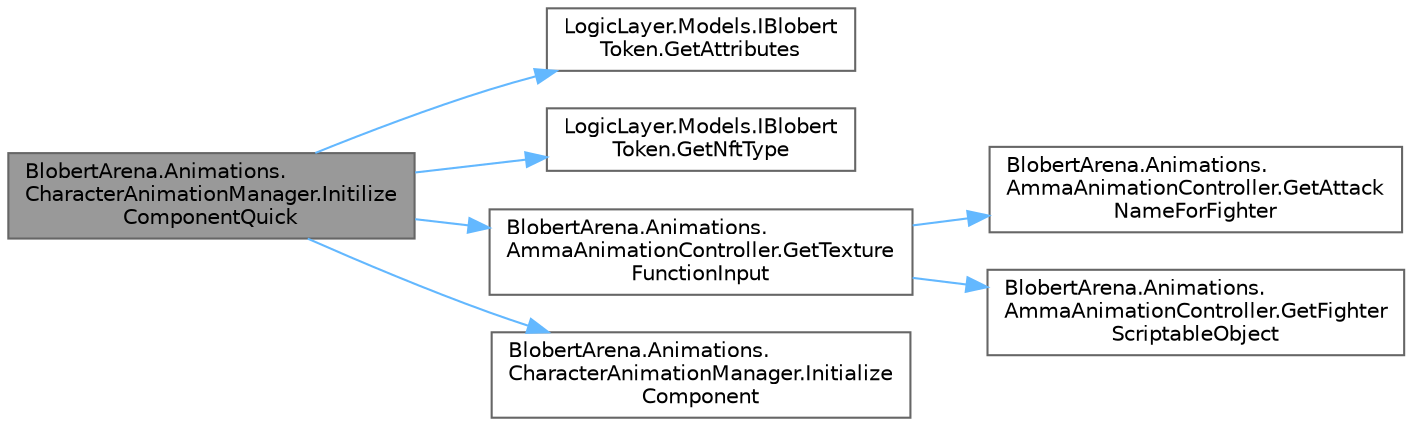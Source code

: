 digraph "BlobertArena.Animations.CharacterAnimationManager.InitilizeComponentQuick"
{
 // LATEX_PDF_SIZE
  bgcolor="transparent";
  edge [fontname=Helvetica,fontsize=10,labelfontname=Helvetica,labelfontsize=10];
  node [fontname=Helvetica,fontsize=10,shape=box,height=0.2,width=0.4];
  rankdir="LR";
  Node1 [id="Node000001",label="BlobertArena.Animations.\lCharacterAnimationManager.Initilize\lComponentQuick",height=0.2,width=0.4,color="gray40", fillcolor="grey60", style="filled", fontcolor="black",tooltip="Initializes the component quickly based on the character and animation encode."];
  Node1 -> Node2 [id="edge1_Node000001_Node000002",color="steelblue1",style="solid",tooltip=" "];
  Node2 [id="Node000002",label="LogicLayer.Models.IBlobert\lToken.GetAttributes",height=0.2,width=0.4,color="grey40", fillcolor="white", style="filled",URL="$interface_logic_layer_1_1_models_1_1_i_blobert_token.html#a195e133f5e6d6d658a42e060b8a0f3e2",tooltip="Retrieves the attributes of the Blobert token."];
  Node1 -> Node3 [id="edge2_Node000001_Node000003",color="steelblue1",style="solid",tooltip=" "];
  Node3 [id="Node000003",label="LogicLayer.Models.IBlobert\lToken.GetNftType",height=0.2,width=0.4,color="grey40", fillcolor="white", style="filled",URL="$interface_logic_layer_1_1_models_1_1_i_blobert_token.html#a801531d6aaba0ed118e4398d58ee8516",tooltip="Retrieves the NFT type of the Blobert token."];
  Node1 -> Node4 [id="edge3_Node000001_Node000004",color="steelblue1",style="solid",tooltip=" "];
  Node4 [id="Node000004",label="BlobertArena.Animations.\lAmmaAnimationController.GetTexture\lFunctionInput",height=0.2,width=0.4,color="grey40", fillcolor="white", style="filled",URL="$class_blobert_arena_1_1_animations_1_1_amma_animation_controller.html#a9412d8d6cc457701e5ff8995f3ab2d25",tooltip="Retrieves the texture function input for the specified fighter and animation state."];
  Node4 -> Node5 [id="edge4_Node000004_Node000005",color="steelblue1",style="solid",tooltip=" "];
  Node5 [id="Node000005",label="BlobertArena.Animations.\lAmmaAnimationController.GetAttack\lNameForFighter",height=0.2,width=0.4,color="grey40", fillcolor="white", style="filled",URL="$class_blobert_arena_1_1_animations_1_1_amma_animation_controller.html#abd50c5bcaf80fb30784c9f832003d702",tooltip="Retrieves the attack name for the specified fighter and animation state."];
  Node4 -> Node6 [id="edge5_Node000004_Node000006",color="steelblue1",style="solid",tooltip=" "];
  Node6 [id="Node000006",label="BlobertArena.Animations.\lAmmaAnimationController.GetFighter\lScriptableObject",height=0.2,width=0.4,color="grey40", fillcolor="white", style="filled",URL="$class_blobert_arena_1_1_animations_1_1_amma_animation_controller.html#ab29f312341f6af609fda04442126852a",tooltip="Retrieves the AmmaAnimationData instance for the specified fighter index."];
  Node1 -> Node7 [id="edge6_Node000001_Node000007",color="steelblue1",style="solid",tooltip=" "];
  Node7 [id="Node000007",label="BlobertArena.Animations.\lCharacterAnimationManager.Initialize\lComponent",height=0.2,width=0.4,color="grey40", fillcolor="white", style="filled",URL="$class_blobert_arena_1_1_animations_1_1_character_animation_manager.html#a28b812c4011db3e8b8bd9e733463caf4",tooltip="Initializes the component with the given texture inputs and character type."];
}
